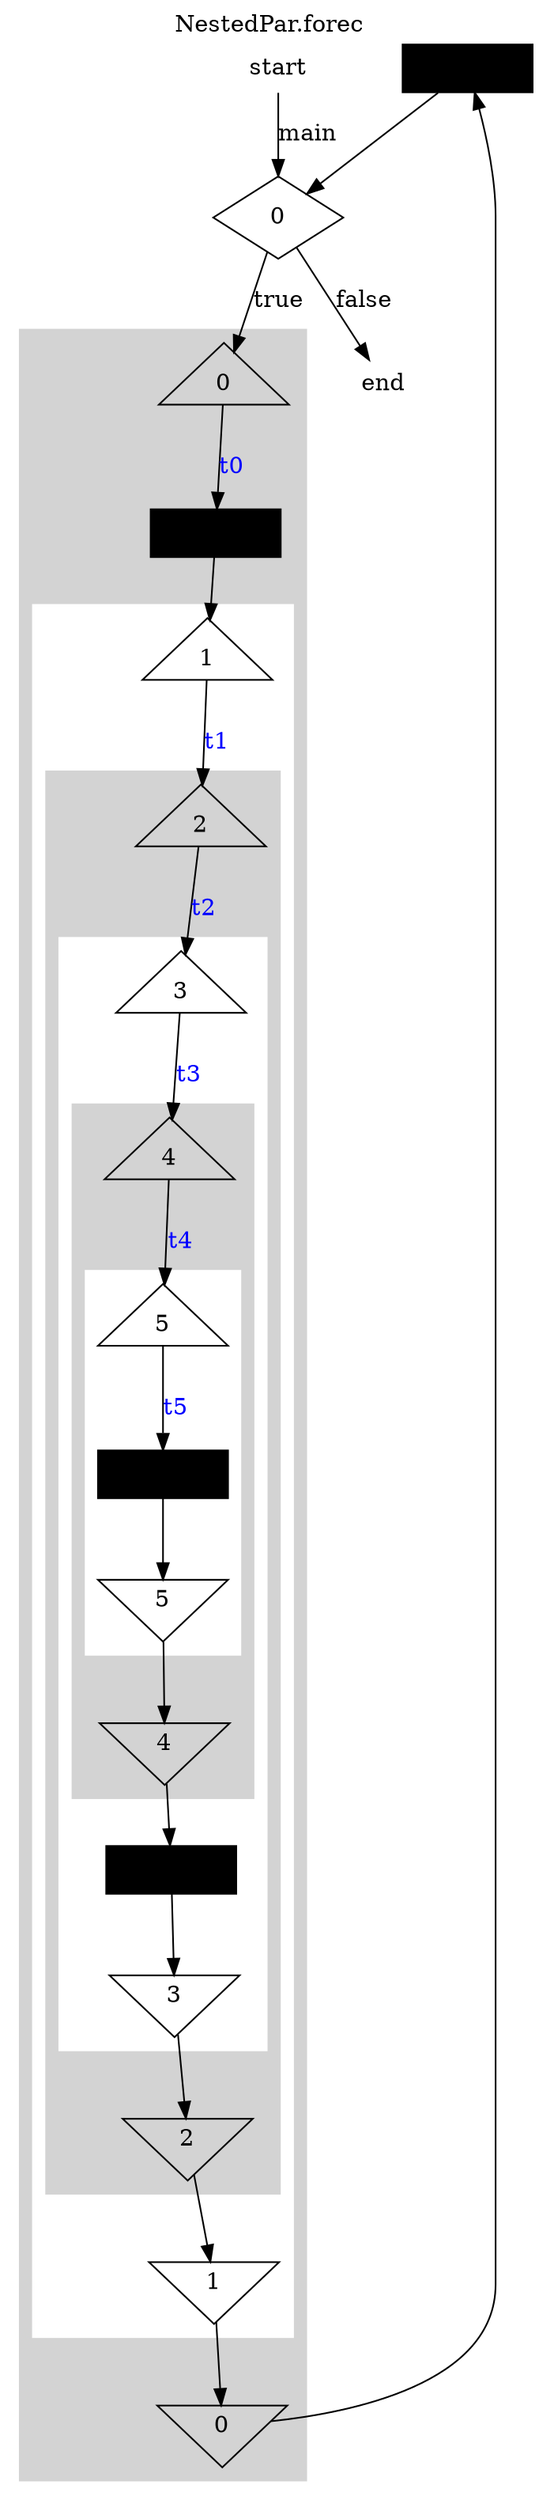 digraph "NestedPar" {
	ordering = out

	labeljust = l
	node [shape = box, fixedsize = true, height = 0.7, width = 1.1]

	start [shape = plaintext, height = 0.4]

	start -> for1_0_0 [label = main, /*headport = n, tailport = s*/]
	for1_0_0 [label = 0, shape = diamond]
	for1_0_0 -> par0_0Start [label = true, /*headport = n, tailport = s,*/ weight = 2]
	subgraph cluster_par0_0 {
		style = filled
		color = lightgrey

		par0_0Start [label = 0, shape = triangle]
		par0_0End [label = 0, shape = invtriangle]

		par0_0Start -> pause1_0 [label = t0, fontcolor = blue, sametail = 0, /*headport = n, tailport = s*/]
		pause1_0 [label = "", shape = box, height = 0.4, style = filled, fillcolor = black]
		pause1_0 -> par1_1Start /*[headport = n, tailport = s]*/
		subgraph cluster_par1_1 {
			style = filled
			color = white

			par1_1Start [label = 1, shape = triangle]
			par1_1End [label = 1, shape = invtriangle]

			par1_1Start -> par2_1Start [label = t1, fontcolor = blue, sametail = 0, /*headport = n, tailport = s*/]
			subgraph cluster_par2_1 {
				style = filled
				color = lightgrey

				par2_1Start [label = 2, shape = triangle]
				par2_1End [label = 2, shape = invtriangle]

				par2_1Start -> par3_1Start [label = t2, fontcolor = blue, sametail = 0, /*headport = n, tailport = s*/]
				subgraph cluster_par3_1 {
					style = filled
					color = white

					par3_1Start [label = 3, shape = triangle]
					par3_1End [label = 3, shape = invtriangle]

					par3_1Start -> par4_1Start [label = t3, fontcolor = blue, sametail = 0, /*headport = n, tailport = s*/]
					subgraph cluster_par4_1 {
						style = filled
						color = lightgrey

						par4_1Start [label = 4, shape = triangle]
						par4_1End [label = 4, shape = invtriangle]

						par4_1Start -> par5_1Start [label = t4, fontcolor = blue, sametail = 0, /*headport = n, tailport = s*/]
						subgraph cluster_par5_1 {
							style = filled
							color = white

							par5_1Start [label = 5, shape = triangle]
							par5_1End [label = 5, shape = invtriangle]

							par5_1Start -> pause3_1 [label = t5, fontcolor = blue, sametail = 0, /*headport = n, tailport = s*/]
							pause3_1 [label = "", shape = box, height = 0.4, style = filled, fillcolor = black]
							pause3_1 -> par5_1End /*[headport = n, tailport = s]*/
						}
						par5_1End -> par4_1End /*[headport = n, tailport = s]*/
					}
					par4_1End -> pause2_6 /*[headport = n, tailport = s]*/
					pause2_6 [label = "", shape = box, height = 0.4, style = filled, fillcolor = black]
					pause2_6 -> par3_1End /*[headport = n, tailport = s]*/
				}
				par3_1End -> par2_1End /*[headport = n, tailport = s]*/
			}
			par2_1End -> par1_1End /*[headport = n, tailport = s]*/
		}
		par1_1End -> par0_0End /*[headport = n, tailport = s]*/
	}
	par0_0End -> pause0_15 /*[headport = n, tailport = s]*/
	pause0_15 [label = "", shape = box, height = 0.4, style = filled, fillcolor = black]
	pause0_15 -> for1_0_0 /*[headport = w, tailport = s]*/
	for1_0_0 -> end [label = false/*, headport = n, tailport = e*/]

	end [shape = plaintext, height = 0.4]
	label = "NestedPar.forec"
	labelloc = t
	labeljust = c
}
